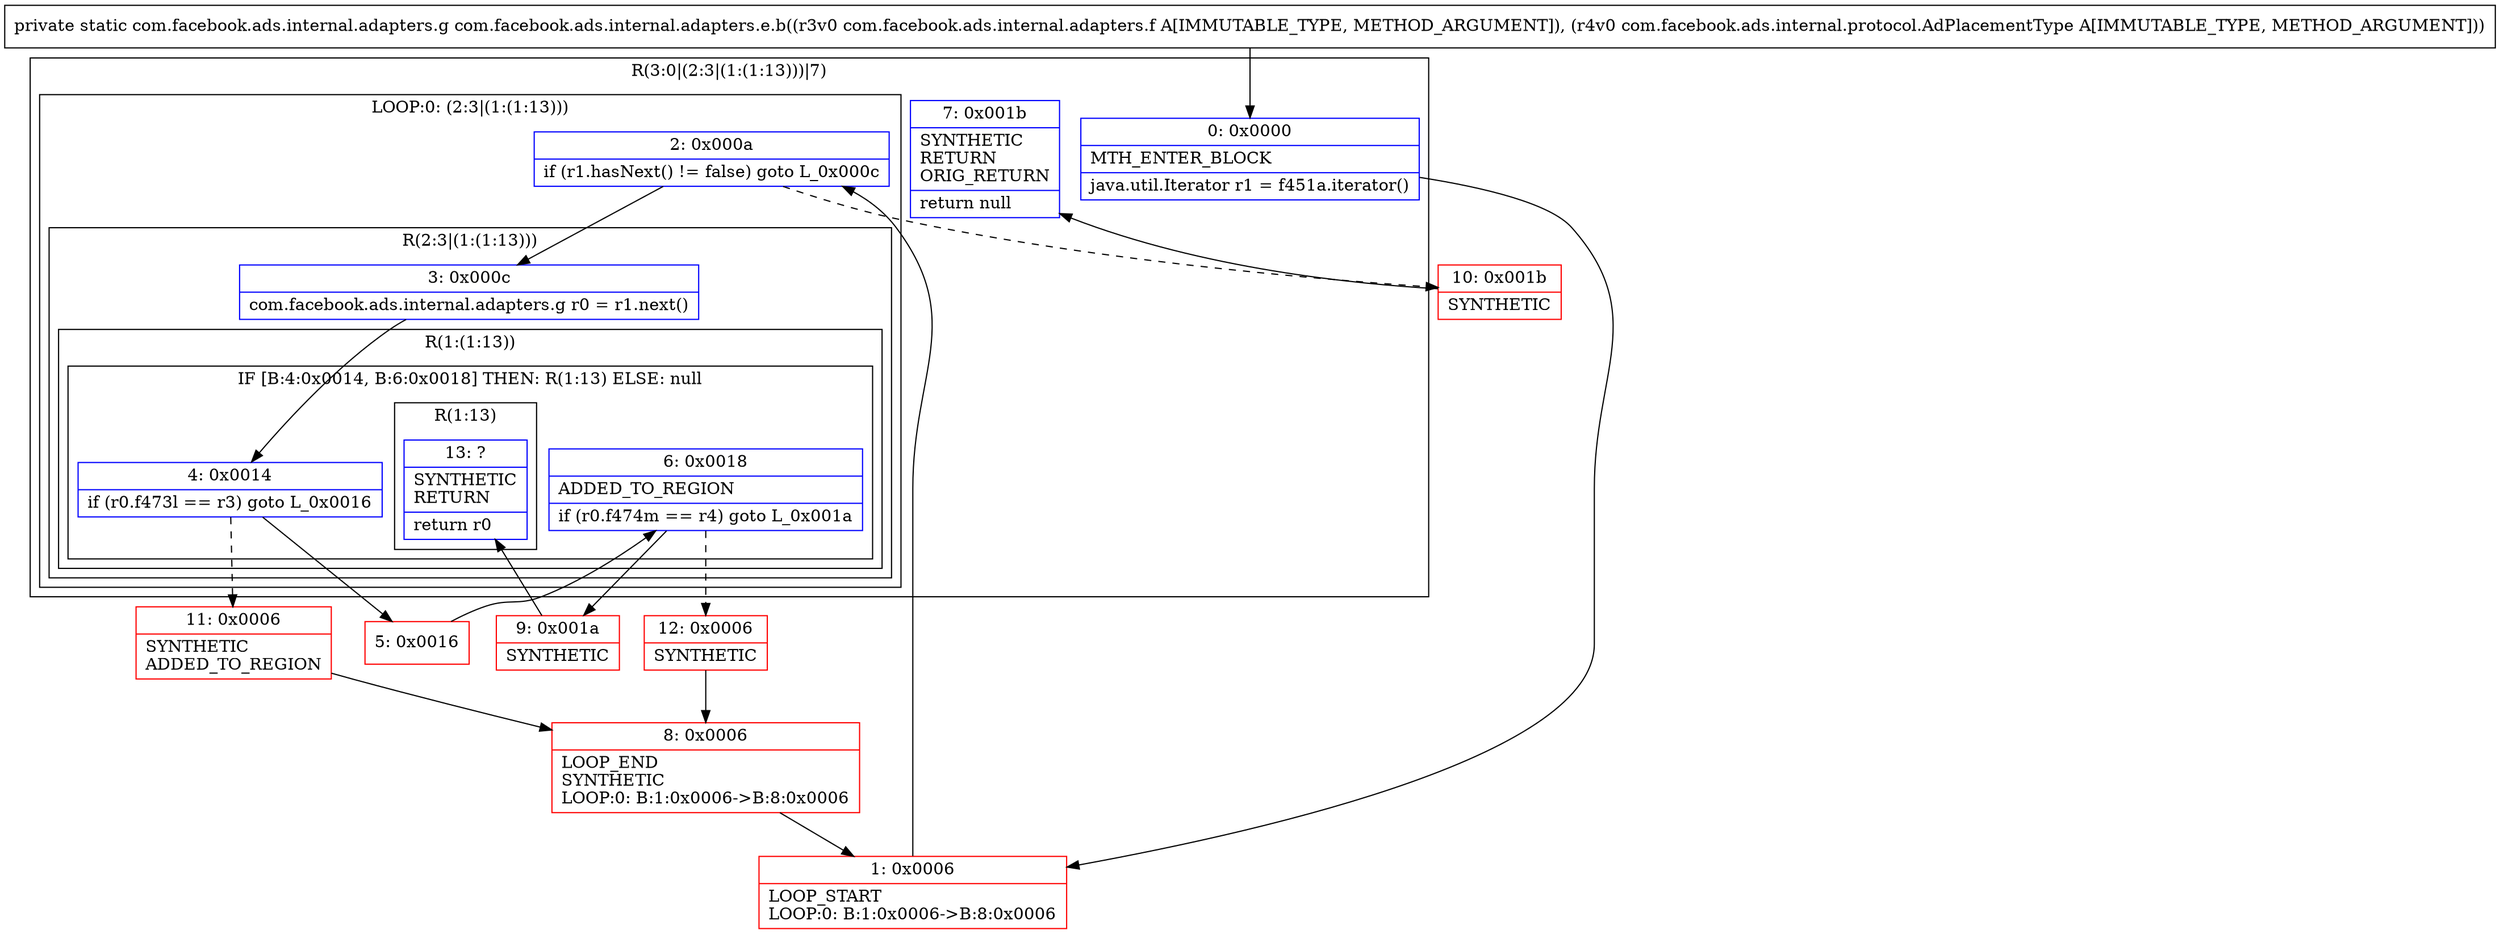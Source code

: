 digraph "CFG forcom.facebook.ads.internal.adapters.e.b(Lcom\/facebook\/ads\/internal\/adapters\/f;Lcom\/facebook\/ads\/internal\/protocol\/AdPlacementType;)Lcom\/facebook\/ads\/internal\/adapters\/g;" {
subgraph cluster_Region_739282534 {
label = "R(3:0|(2:3|(1:(1:13)))|7)";
node [shape=record,color=blue];
Node_0 [shape=record,label="{0\:\ 0x0000|MTH_ENTER_BLOCK\l|java.util.Iterator r1 = f451a.iterator()\l}"];
subgraph cluster_LoopRegion_2063042544 {
label = "LOOP:0: (2:3|(1:(1:13)))";
node [shape=record,color=blue];
Node_2 [shape=record,label="{2\:\ 0x000a|if (r1.hasNext() != false) goto L_0x000c\l}"];
subgraph cluster_Region_80615588 {
label = "R(2:3|(1:(1:13)))";
node [shape=record,color=blue];
Node_3 [shape=record,label="{3\:\ 0x000c|com.facebook.ads.internal.adapters.g r0 = r1.next()\l}"];
subgraph cluster_Region_1632586471 {
label = "R(1:(1:13))";
node [shape=record,color=blue];
subgraph cluster_IfRegion_1233427222 {
label = "IF [B:4:0x0014, B:6:0x0018] THEN: R(1:13) ELSE: null";
node [shape=record,color=blue];
Node_4 [shape=record,label="{4\:\ 0x0014|if (r0.f473l == r3) goto L_0x0016\l}"];
Node_6 [shape=record,label="{6\:\ 0x0018|ADDED_TO_REGION\l|if (r0.f474m == r4) goto L_0x001a\l}"];
subgraph cluster_Region_252333521 {
label = "R(1:13)";
node [shape=record,color=blue];
Node_13 [shape=record,label="{13\:\ ?|SYNTHETIC\lRETURN\l|return r0\l}"];
}
}
}
}
}
Node_7 [shape=record,label="{7\:\ 0x001b|SYNTHETIC\lRETURN\lORIG_RETURN\l|return null\l}"];
}
Node_1 [shape=record,color=red,label="{1\:\ 0x0006|LOOP_START\lLOOP:0: B:1:0x0006\-\>B:8:0x0006\l}"];
Node_5 [shape=record,color=red,label="{5\:\ 0x0016}"];
Node_8 [shape=record,color=red,label="{8\:\ 0x0006|LOOP_END\lSYNTHETIC\lLOOP:0: B:1:0x0006\-\>B:8:0x0006\l}"];
Node_9 [shape=record,color=red,label="{9\:\ 0x001a|SYNTHETIC\l}"];
Node_10 [shape=record,color=red,label="{10\:\ 0x001b|SYNTHETIC\l}"];
Node_11 [shape=record,color=red,label="{11\:\ 0x0006|SYNTHETIC\lADDED_TO_REGION\l}"];
Node_12 [shape=record,color=red,label="{12\:\ 0x0006|SYNTHETIC\l}"];
MethodNode[shape=record,label="{private static com.facebook.ads.internal.adapters.g com.facebook.ads.internal.adapters.e.b((r3v0 com.facebook.ads.internal.adapters.f A[IMMUTABLE_TYPE, METHOD_ARGUMENT]), (r4v0 com.facebook.ads.internal.protocol.AdPlacementType A[IMMUTABLE_TYPE, METHOD_ARGUMENT])) }"];
MethodNode -> Node_0;
Node_0 -> Node_1;
Node_2 -> Node_3;
Node_2 -> Node_10[style=dashed];
Node_3 -> Node_4;
Node_4 -> Node_5;
Node_4 -> Node_11[style=dashed];
Node_6 -> Node_9;
Node_6 -> Node_12[style=dashed];
Node_1 -> Node_2;
Node_5 -> Node_6;
Node_8 -> Node_1;
Node_9 -> Node_13;
Node_10 -> Node_7;
Node_11 -> Node_8;
Node_12 -> Node_8;
}


